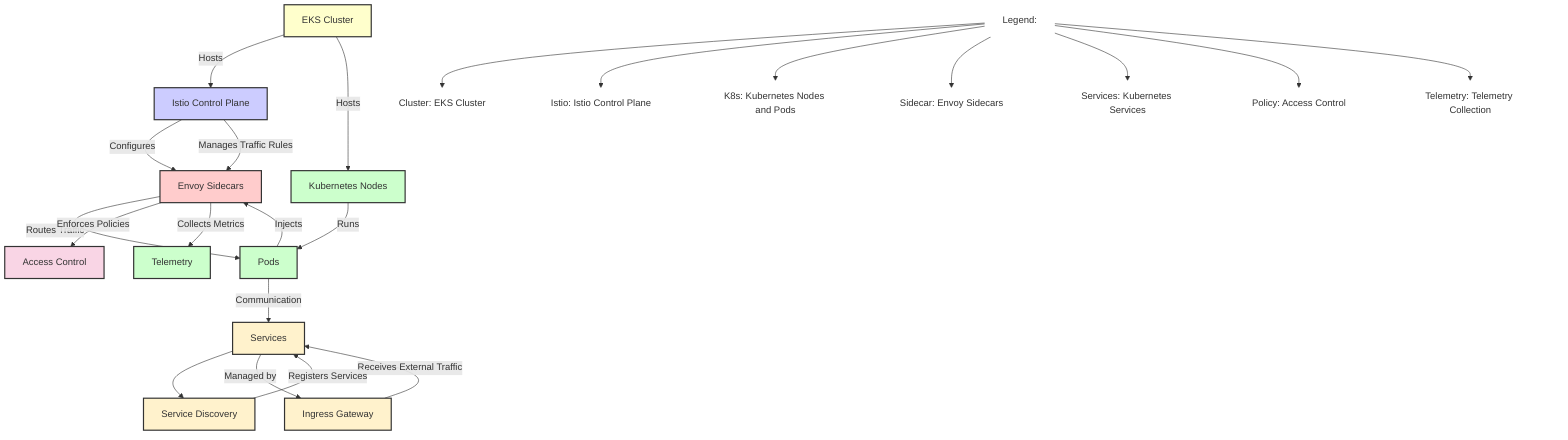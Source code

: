 graph TB
    A[EKS Cluster] -->|Hosts| B[Istio Control Plane]
    A -->|Hosts| C[Kubernetes Nodes]
    B -->|Configures| D[Envoy Sidecars]
    C -->|Runs| E[Pods]
    E -->|Injects| D
    D -->|Routes Traffic| E
    E -->|Communication| F[Services]
    F --> G[Service Discovery]
    F -->|Managed by| H[Ingress Gateway]
    H -->|Receives External Traffic| F
    G -->|Registers Services| F
    B -->|Manages Traffic Rules| D
    D -->|Enforces Policies| I[Access Control]
    D -->|Collects Metrics| J[Telemetry]

    classDef cluster fill:#ffffcc,stroke:#333,stroke-width:2px, color:#333;
    classDef istio fill:#ccccff,stroke:#333,stroke-width:2px, color:#333;
    classDef k8s fill:#ccffcc,stroke:#333,stroke-width:2px, color:#333;
    classDef sidecar fill:#ffcccc,stroke:#333,stroke-width:2px, color:#333;
    classDef services fill:#fff2cc,stroke:#333,stroke-width:2px, color:#333;
    classDef policy fill:#f9d5e5,stroke:#333,stroke-width:2px, color:#333;
    classDef telemetry fill:#ccffcc,stroke:#333,stroke-width:2px, color:#333;

    class A cluster;
    class B istio;
    class C k8s;
    class D sidecar;
    class E k8s;
    class F services;
    class G services;
    class H services;
    class I policy;
    class J telemetry;

    %% Legend
    L1[Legend:] --> L2[Cluster: EKS Cluster]
    L1 --> L3[Istio: Istio Control Plane]
    L1 --> L4[K8s: Kubernetes Nodes and Pods]
    L1 --> L5[Sidecar: Envoy Sidecars]
    L1 --> L6[Services: Kubernetes Services]
    L1 --> L7[Policy: Access Control]
    L1 --> L8[Telemetry: Telemetry Collection]

    class L1 legend;
    class L2,L3,L4,L5,L6,L7,L8 legend;

    classDef legend fill:#fff,stroke:#333,stroke-width:0px, color:#333;